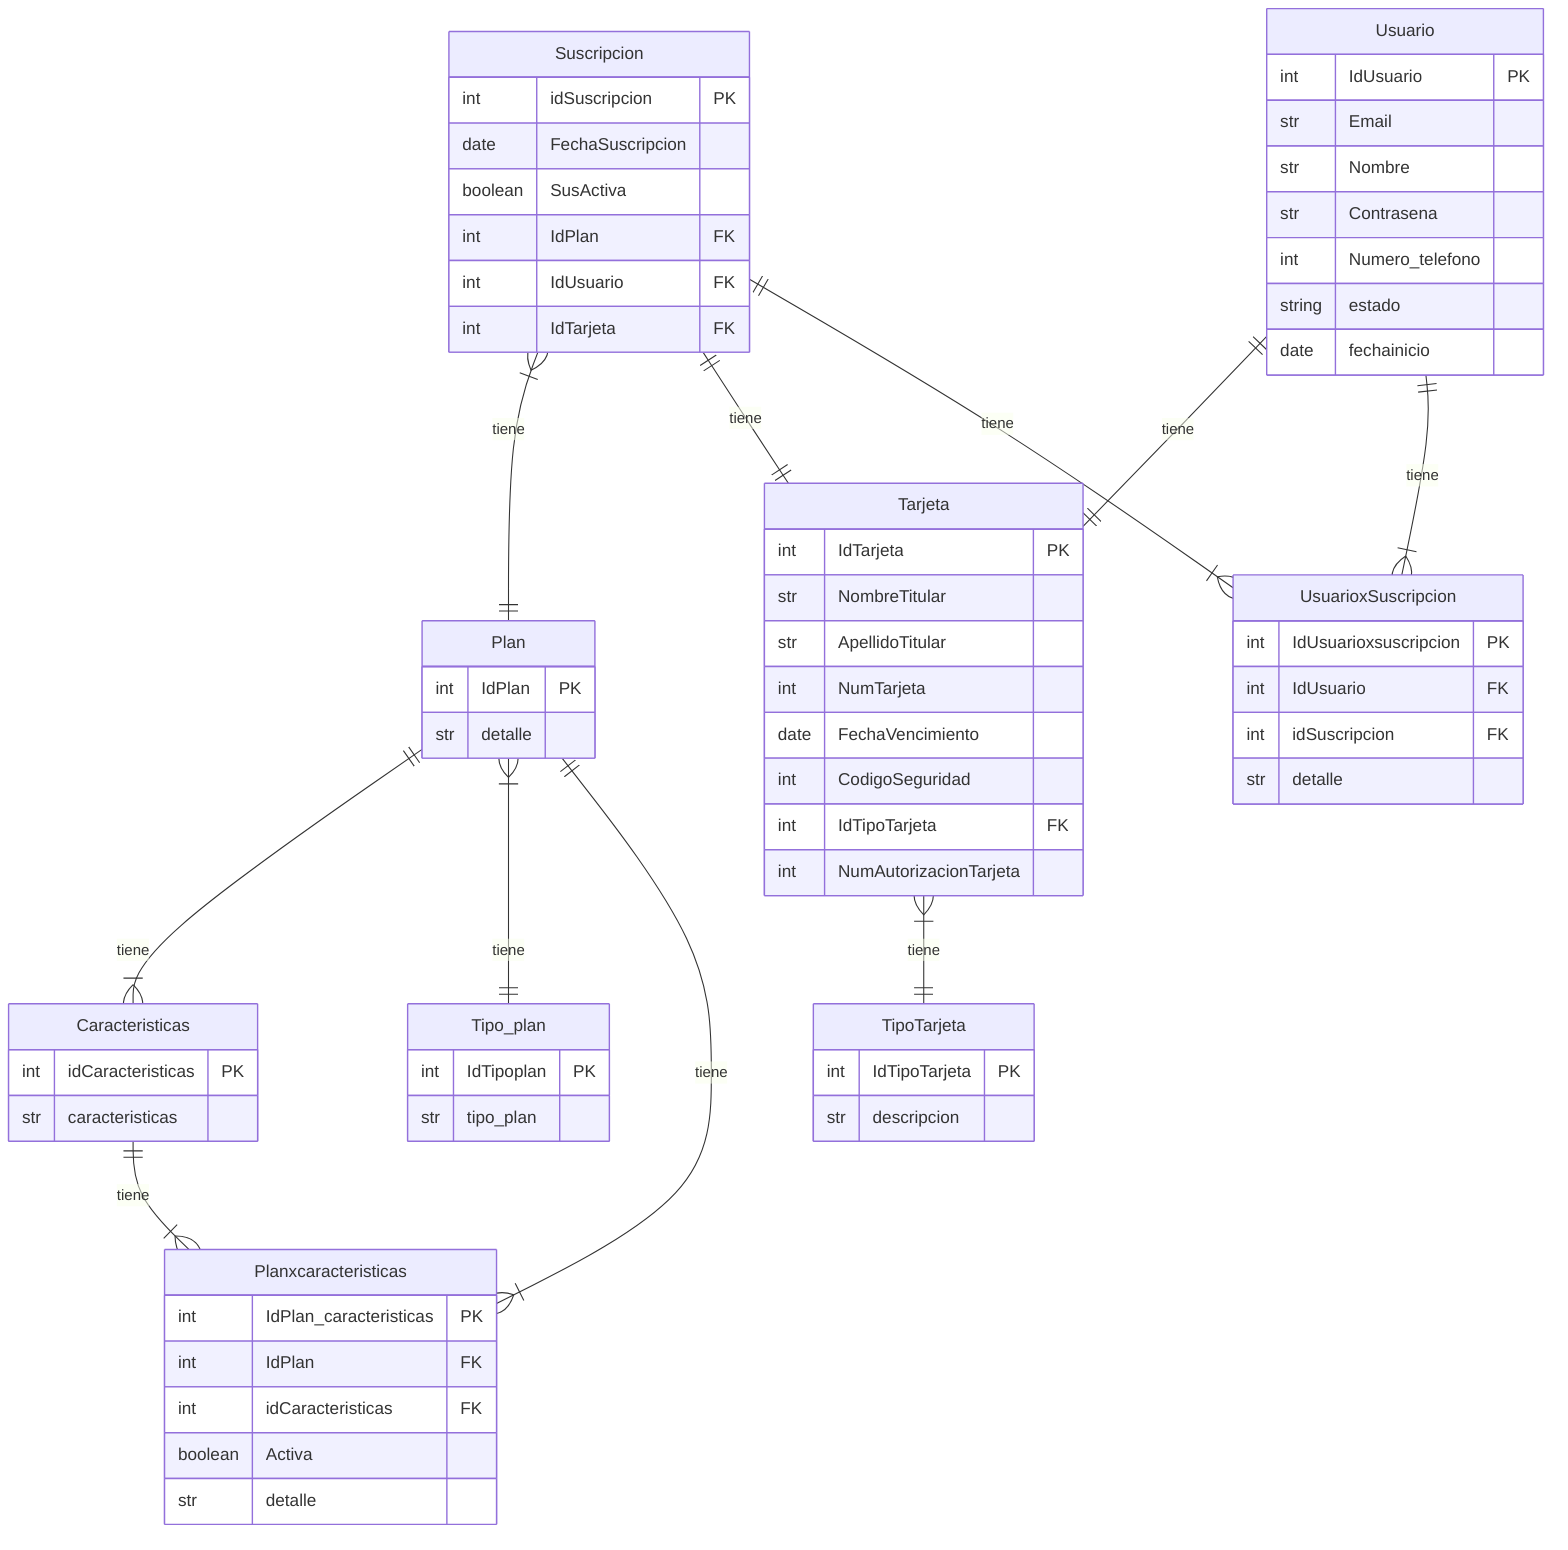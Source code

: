 erDiagram
    Usuario{
        int IdUsuario PK
        str Email
        str Nombre
        str Contrasena
        int Numero_telefono
        string estado
        date fechainicio
    }

    Plan{
        int IdPlan PK 
        str detalle
    }

    Caracteristicas{
        int idCaracteristicas PK
        str caracteristicas
    }

    Tipo_plan{
        int IdTipoplan PK
        str tipo_plan
    }

    Tarjeta{
        int IdTarjeta PK
        str NombreTitular
        str ApellidoTitular
        int NumTarjeta
        date FechaVencimiento
        int CodigoSeguridad
        int IdTipoTarjeta FK
        int NumAutorizacionTarjeta
    }

    TipoTarjeta{
        int IdTipoTarjeta PK
        str descripcion
    }

    Suscripcion{
        int idSuscripcion PK
        date FechaSuscripcion
        boolean SusActiva
        int IdPlan FK
        int IdUsuario FK
        int IdTarjeta FK
    }

    UsuarioxSuscripcion{
    int IdUsuarioxsuscripcion PK
    int IdUsuario FK
    int idSuscripcion FK
    str detalle
    }

    Planxcaracteristicas{
        int IdPlan_caracteristicas PK
        int IdPlan FK
        int idCaracteristicas FK
        boolean Activa
        str detalle
    }


    Usuario ||--|{ UsuarioxSuscripcion: tiene
    Suscripcion ||--|{ UsuarioxSuscripcion: tiene
    Plan ||--|{ Planxcaracteristicas: tiene
    Caracteristicas ||--|{ Planxcaracteristicas: tiene
    Suscripcion ||--|| Tarjeta: tiene
    Suscripcion }|--|| Plan: tiene
    Tarjeta }|--||  TipoTarjeta: tiene
    Plan }|--|| Tipo_plan: tiene
    Plan ||--|{ Caracteristicas: tiene
    Usuario ||--|| Tarjeta: tiene